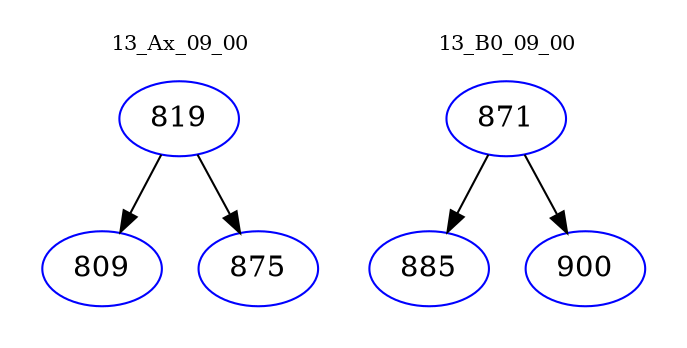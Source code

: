 digraph{
subgraph cluster_0 {
color = white
label = "13_Ax_09_00";
fontsize=10;
T0_819 [label="819", color="blue"]
T0_819 -> T0_809 [color="black"]
T0_809 [label="809", color="blue"]
T0_819 -> T0_875 [color="black"]
T0_875 [label="875", color="blue"]
}
subgraph cluster_1 {
color = white
label = "13_B0_09_00";
fontsize=10;
T1_871 [label="871", color="blue"]
T1_871 -> T1_885 [color="black"]
T1_885 [label="885", color="blue"]
T1_871 -> T1_900 [color="black"]
T1_900 [label="900", color="blue"]
}
}
